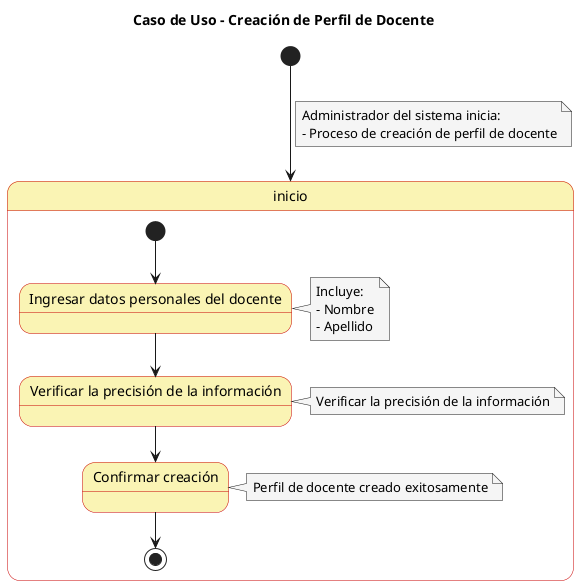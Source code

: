 @startuml

skinparam state {
  BackgroundColor #faf4b4
  BorderColor #c90000
  TextColor #757575
}

skinparam note {
  BackgroundColor #f5f5f5
  TextColor #757575
}

title Caso de Uso - Creación de Perfil de Docente

[*] --> inicio
note on link
  Administrador del sistema inicia:
  - Proceso de creación de perfil de docente
end note

state inicio {
  [*] --> ingresar_datos
  state "Ingresar datos personales del docente" as ingresar_datos

  ingresar_datos --> verificar_informacion
  note right of ingresar_datos
    Incluye:
    - Nombre
    - Apellido
  end note

  state "Verificar la precisión de la información" as verificar_informacion

  verificar_informacion --> confirmar_creacion
  note right of verificar_informacion
    Verificar la precisión de la información
  end note

  state "Confirmar creación" as confirmar_creacion
  confirmar_creacion --> [*]
  note right of confirmar_creacion
    Perfil de docente creado exitosamente
  end note
}

@enduml



